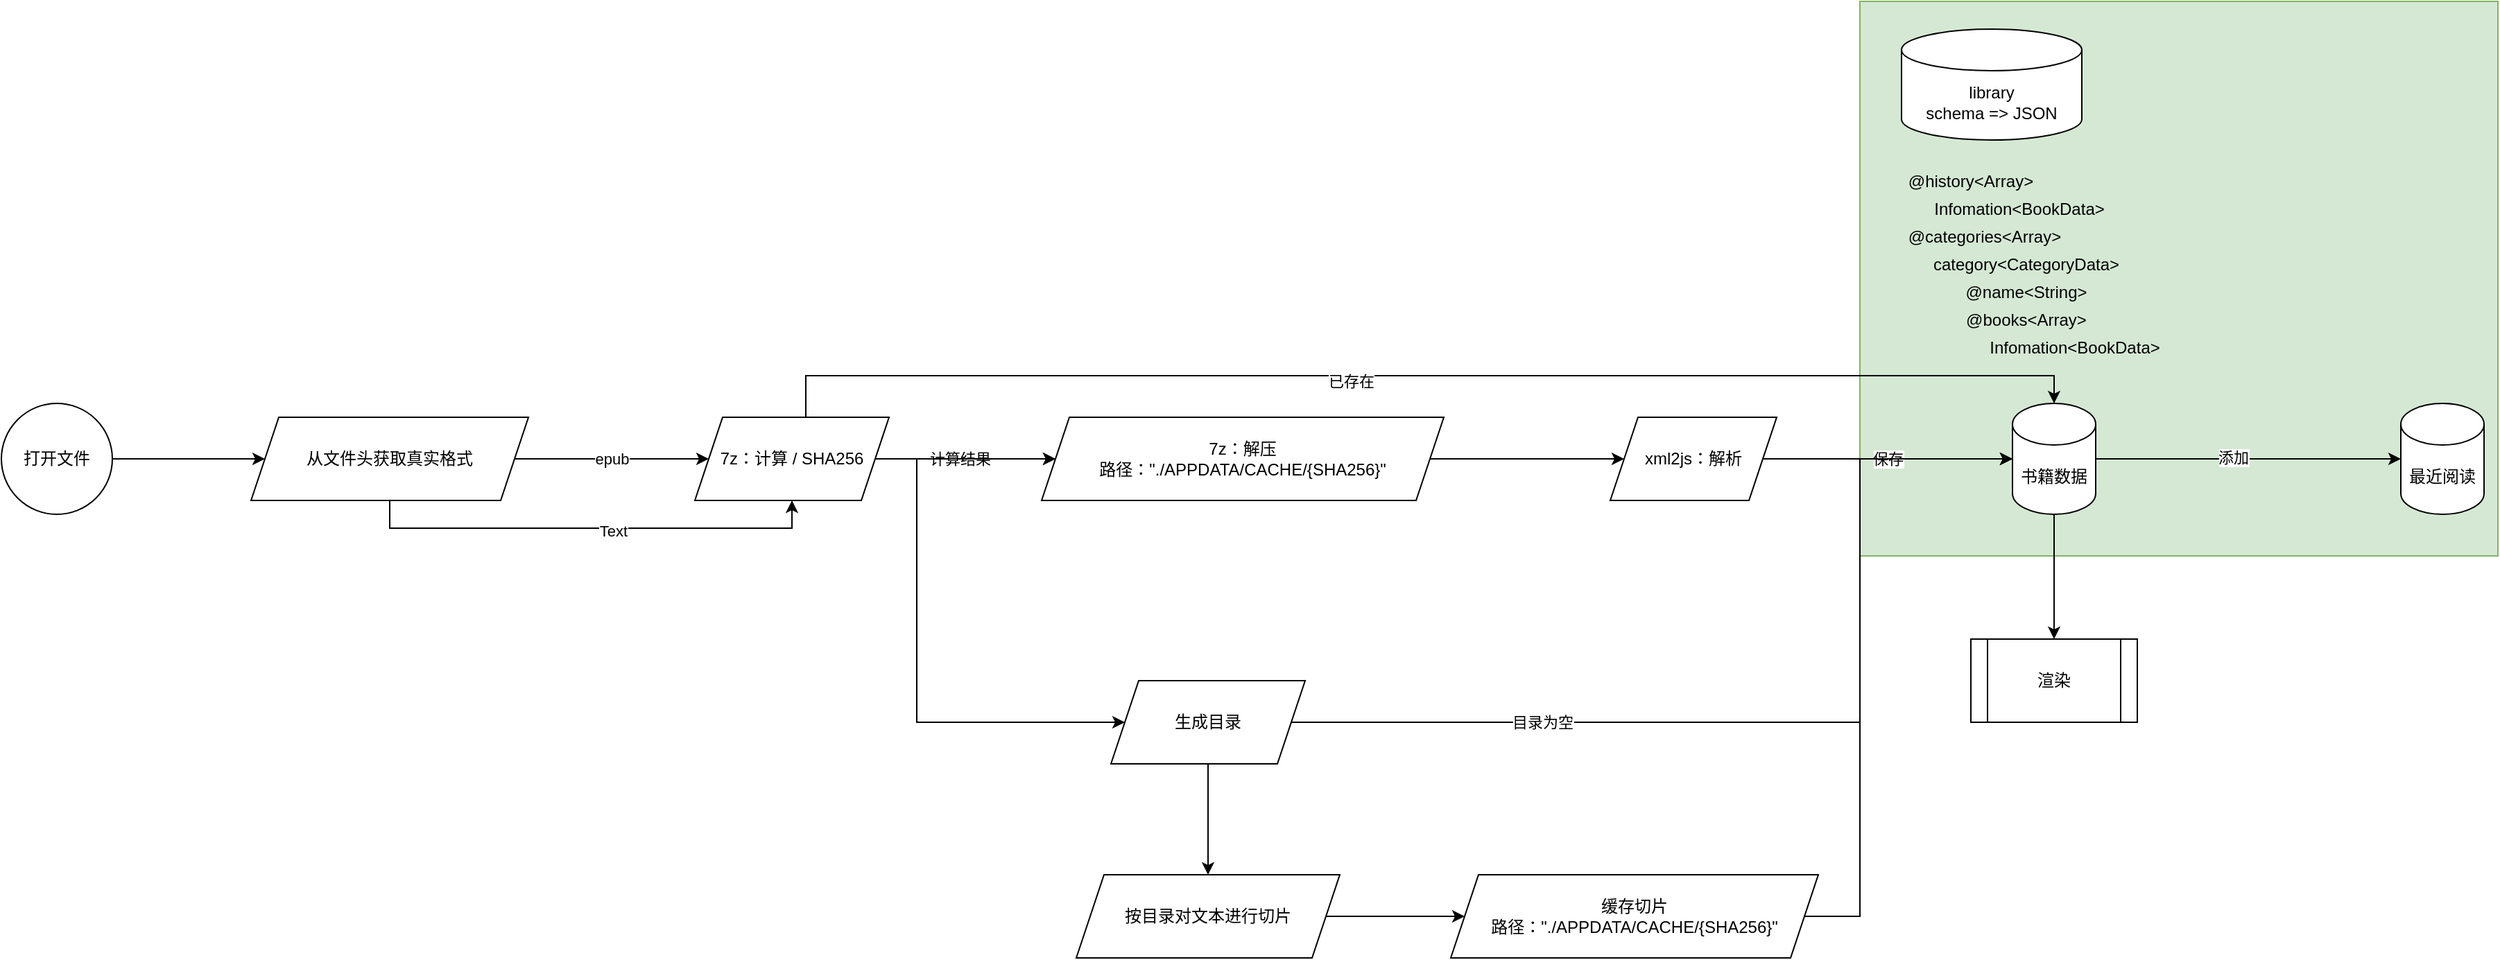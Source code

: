 <mxfile version="14.5.1" type="device" pages="3"><diagram id="ysxK_jMySqTAsfzdBO85" name="Main"><mxGraphModel dx="2130" dy="922" grid="1" gridSize="10" guides="1" tooltips="1" connect="1" arrows="1" fold="1" page="1" pageScale="1" pageWidth="827" pageHeight="1169" math="0" shadow="0"><root><mxCell id="0"/><mxCell id="1" parent="0"/><mxCell id="eP8TpQ_HouzsNRrUKAaG-33" value="" style="rounded=0;whiteSpace=wrap;html=1;fillColor=#d5e8d4;strokeColor=#82b366;" parent="1" vertex="1"><mxGeometry x="1180" y="10" width="460" height="400" as="geometry"/></mxCell><mxCell id="eP8TpQ_HouzsNRrUKAaG-2" style="edgeStyle=orthogonalEdgeStyle;rounded=0;orthogonalLoop=1;jettySize=auto;html=1;" parent="1" source="kHPO8SvpmiolKtFZXKbB-1" target="eP8TpQ_HouzsNRrUKAaG-1" edge="1"><mxGeometry relative="1" as="geometry"/></mxCell><mxCell id="kHPO8SvpmiolKtFZXKbB-1" value="打开文件" style="ellipse;whiteSpace=wrap;html=1;aspect=fixed;" parent="1" vertex="1"><mxGeometry x="-160" y="300" width="80" height="80" as="geometry"/></mxCell><mxCell id="kHPO8SvpmiolKtFZXKbB-5" value="" style="edgeStyle=orthogonalEdgeStyle;rounded=0;orthogonalLoop=1;jettySize=auto;html=1;" parent="1" source="kHPO8SvpmiolKtFZXKbB-2" target="kHPO8SvpmiolKtFZXKbB-4" edge="1"><mxGeometry relative="1" as="geometry"/></mxCell><mxCell id="kHPO8SvpmiolKtFZXKbB-6" value="计算结果" style="edgeLabel;html=1;align=center;verticalAlign=middle;resizable=0;points=[];" parent="kHPO8SvpmiolKtFZXKbB-5" vertex="1" connectable="0"><mxGeometry x="-0.283" y="-1" relative="1" as="geometry"><mxPoint x="14" y="-1" as="offset"/></mxGeometry></mxCell><mxCell id="eP8TpQ_HouzsNRrUKAaG-11" value="" style="edgeStyle=orthogonalEdgeStyle;rounded=0;orthogonalLoop=1;jettySize=auto;html=1;" parent="1" source="kHPO8SvpmiolKtFZXKbB-2" target="kHPO8SvpmiolKtFZXKbB-4" edge="1"><mxGeometry relative="1" as="geometry"/></mxCell><mxCell id="eP8TpQ_HouzsNRrUKAaG-13" value="" style="edgeStyle=orthogonalEdgeStyle;rounded=0;orthogonalLoop=1;jettySize=auto;html=1;" parent="1" source="kHPO8SvpmiolKtFZXKbB-2" target="eP8TpQ_HouzsNRrUKAaG-12" edge="1"><mxGeometry relative="1" as="geometry"><Array as="points"><mxPoint x="500" y="340"/></Array></mxGeometry></mxCell><mxCell id="eP8TpQ_HouzsNRrUKAaG-50" style="edgeStyle=orthogonalEdgeStyle;rounded=0;orthogonalLoop=1;jettySize=auto;html=1;entryX=0.5;entryY=0;entryDx=0;entryDy=0;entryPerimeter=0;" parent="1" source="kHPO8SvpmiolKtFZXKbB-2" target="kHPO8SvpmiolKtFZXKbB-11" edge="1"><mxGeometry relative="1" as="geometry"><Array as="points"><mxPoint x="420" y="280"/><mxPoint x="1320" y="280"/></Array></mxGeometry></mxCell><mxCell id="eP8TpQ_HouzsNRrUKAaG-51" value="已存在" style="edgeLabel;html=1;align=center;verticalAlign=middle;resizable=0;points=[];" parent="eP8TpQ_HouzsNRrUKAaG-50" vertex="1" connectable="0"><mxGeometry x="-0.111" y="-4" relative="1" as="geometry"><mxPoint as="offset"/></mxGeometry></mxCell><mxCell id="kHPO8SvpmiolKtFZXKbB-2" value="7z：计算 / SHA256" style="shape=parallelogram;perimeter=parallelogramPerimeter;whiteSpace=wrap;html=1;fixedSize=1;" parent="1" vertex="1"><mxGeometry x="340" y="310" width="140" height="60" as="geometry"/></mxCell><mxCell id="kHPO8SvpmiolKtFZXKbB-8" value="" style="edgeStyle=orthogonalEdgeStyle;rounded=0;orthogonalLoop=1;jettySize=auto;html=1;" parent="1" source="kHPO8SvpmiolKtFZXKbB-4" target="kHPO8SvpmiolKtFZXKbB-7" edge="1"><mxGeometry relative="1" as="geometry"/></mxCell><mxCell id="kHPO8SvpmiolKtFZXKbB-4" value="7z：解压&lt;br&gt;路径：&quot;./APPDATA/CACHE/{SHA256}&quot;" style="shape=parallelogram;perimeter=parallelogramPerimeter;whiteSpace=wrap;html=1;fixedSize=1;" parent="1" vertex="1"><mxGeometry x="590" y="310" width="290" height="60" as="geometry"/></mxCell><mxCell id="kHPO8SvpmiolKtFZXKbB-12" style="edgeStyle=orthogonalEdgeStyle;rounded=0;orthogonalLoop=1;jettySize=auto;html=1;entryX=0;entryY=0.5;entryDx=0;entryDy=0;entryPerimeter=0;" parent="1" source="kHPO8SvpmiolKtFZXKbB-7" target="kHPO8SvpmiolKtFZXKbB-11" edge="1"><mxGeometry relative="1" as="geometry"/></mxCell><mxCell id="eP8TpQ_HouzsNRrUKAaG-49" value="保存" style="edgeLabel;html=1;align=center;verticalAlign=middle;resizable=0;points=[];" parent="kHPO8SvpmiolKtFZXKbB-12" vertex="1" connectable="0"><mxGeometry x="-0.378" y="-2" relative="1" as="geometry"><mxPoint x="33.89" y="-2" as="offset"/></mxGeometry></mxCell><mxCell id="kHPO8SvpmiolKtFZXKbB-7" value="xml2js：解析" style="shape=parallelogram;perimeter=parallelogramPerimeter;whiteSpace=wrap;html=1;fixedSize=1;" parent="1" vertex="1"><mxGeometry x="1000" y="310" width="120" height="60" as="geometry"/></mxCell><mxCell id="kHPO8SvpmiolKtFZXKbB-15" value="" style="edgeStyle=orthogonalEdgeStyle;rounded=0;orthogonalLoop=1;jettySize=auto;html=1;" parent="1" source="kHPO8SvpmiolKtFZXKbB-11" target="kHPO8SvpmiolKtFZXKbB-14" edge="1"><mxGeometry relative="1" as="geometry"/></mxCell><mxCell id="kHPO8SvpmiolKtFZXKbB-17" value="" style="edgeStyle=orthogonalEdgeStyle;rounded=0;orthogonalLoop=1;jettySize=auto;html=1;" parent="1" source="kHPO8SvpmiolKtFZXKbB-11" target="kHPO8SvpmiolKtFZXKbB-16" edge="1"><mxGeometry relative="1" as="geometry"/></mxCell><mxCell id="kHPO8SvpmiolKtFZXKbB-18" value="添加" style="edgeLabel;html=1;align=center;verticalAlign=middle;resizable=0;points=[];" parent="kHPO8SvpmiolKtFZXKbB-17" vertex="1" connectable="0"><mxGeometry x="-0.104" y="1" relative="1" as="geometry"><mxPoint as="offset"/></mxGeometry></mxCell><mxCell id="kHPO8SvpmiolKtFZXKbB-11" value="书籍数据" style="shape=cylinder3;whiteSpace=wrap;html=1;boundedLbl=1;backgroundOutline=1;size=15;" parent="1" vertex="1"><mxGeometry x="1290" y="300" width="60" height="80" as="geometry"/></mxCell><mxCell id="kHPO8SvpmiolKtFZXKbB-14" value="渲染" style="shape=process;whiteSpace=wrap;html=1;backgroundOutline=1;" parent="1" vertex="1"><mxGeometry x="1260" y="470" width="120" height="60" as="geometry"/></mxCell><mxCell id="kHPO8SvpmiolKtFZXKbB-16" value="最近阅读" style="shape=cylinder3;whiteSpace=wrap;html=1;boundedLbl=1;backgroundOutline=1;size=15;" parent="1" vertex="1"><mxGeometry x="1570" y="300" width="60" height="80" as="geometry"/></mxCell><mxCell id="eP8TpQ_HouzsNRrUKAaG-3" style="edgeStyle=orthogonalEdgeStyle;rounded=0;orthogonalLoop=1;jettySize=auto;html=1;entryX=0;entryY=0.5;entryDx=0;entryDy=0;" parent="1" source="eP8TpQ_HouzsNRrUKAaG-1" target="kHPO8SvpmiolKtFZXKbB-2" edge="1"><mxGeometry relative="1" as="geometry"/></mxCell><mxCell id="eP8TpQ_HouzsNRrUKAaG-4" value="epub" style="edgeLabel;html=1;align=center;verticalAlign=middle;resizable=0;points=[];" parent="eP8TpQ_HouzsNRrUKAaG-3" vertex="1" connectable="0"><mxGeometry x="-0.29" y="4" relative="1" as="geometry"><mxPoint x="20" y="4" as="offset"/></mxGeometry></mxCell><mxCell id="eP8TpQ_HouzsNRrUKAaG-7" style="edgeStyle=orthogonalEdgeStyle;rounded=0;orthogonalLoop=1;jettySize=auto;html=1;entryX=0.5;entryY=1;entryDx=0;entryDy=0;" parent="1" source="eP8TpQ_HouzsNRrUKAaG-1" target="kHPO8SvpmiolKtFZXKbB-2" edge="1"><mxGeometry relative="1" as="geometry"><Array as="points"><mxPoint x="120" y="390"/><mxPoint x="410" y="390"/></Array></mxGeometry></mxCell><mxCell id="eP8TpQ_HouzsNRrUKAaG-8" value="Text" style="edgeLabel;html=1;align=center;verticalAlign=middle;resizable=0;points=[];" parent="eP8TpQ_HouzsNRrUKAaG-7" vertex="1" connectable="0"><mxGeometry x="0.097" y="-2" relative="1" as="geometry"><mxPoint as="offset"/></mxGeometry></mxCell><mxCell id="eP8TpQ_HouzsNRrUKAaG-1" value="从文件头获取真实格式" style="shape=parallelogram;perimeter=parallelogramPerimeter;whiteSpace=wrap;html=1;fixedSize=1;" parent="1" vertex="1"><mxGeometry x="20" y="310" width="200" height="60" as="geometry"/></mxCell><mxCell id="eP8TpQ_HouzsNRrUKAaG-15" value="" style="edgeStyle=orthogonalEdgeStyle;rounded=0;orthogonalLoop=1;jettySize=auto;html=1;entryX=0;entryY=0.5;entryDx=0;entryDy=0;entryPerimeter=0;" parent="1" source="eP8TpQ_HouzsNRrUKAaG-12" target="kHPO8SvpmiolKtFZXKbB-11" edge="1"><mxGeometry relative="1" as="geometry"><mxPoint x="870" y="530" as="targetPoint"/><Array as="points"><mxPoint x="1180" y="530"/><mxPoint x="1180" y="340"/></Array></mxGeometry></mxCell><mxCell id="eP8TpQ_HouzsNRrUKAaG-18" value="目录为空" style="edgeLabel;html=1;align=center;verticalAlign=middle;resizable=0;points=[];" parent="eP8TpQ_HouzsNRrUKAaG-15" vertex="1" connectable="0"><mxGeometry x="-0.18" y="1" relative="1" as="geometry"><mxPoint x="-110.57" y="0.94" as="offset"/></mxGeometry></mxCell><mxCell id="eP8TpQ_HouzsNRrUKAaG-17" value="" style="edgeStyle=orthogonalEdgeStyle;rounded=0;orthogonalLoop=1;jettySize=auto;html=1;" parent="1" source="eP8TpQ_HouzsNRrUKAaG-12" target="eP8TpQ_HouzsNRrUKAaG-16" edge="1"><mxGeometry relative="1" as="geometry"/></mxCell><mxCell id="eP8TpQ_HouzsNRrUKAaG-12" value="生成目录" style="shape=parallelogram;perimeter=parallelogramPerimeter;whiteSpace=wrap;html=1;fixedSize=1;" parent="1" vertex="1"><mxGeometry x="640" y="500" width="140" height="60" as="geometry"/></mxCell><mxCell id="eP8TpQ_HouzsNRrUKAaG-20" value="" style="edgeStyle=orthogonalEdgeStyle;rounded=0;orthogonalLoop=1;jettySize=auto;html=1;" parent="1" source="eP8TpQ_HouzsNRrUKAaG-16" target="eP8TpQ_HouzsNRrUKAaG-19" edge="1"><mxGeometry relative="1" as="geometry"/></mxCell><mxCell id="eP8TpQ_HouzsNRrUKAaG-16" value="按目录对文本进行切片" style="shape=parallelogram;perimeter=parallelogramPerimeter;whiteSpace=wrap;html=1;fixedSize=1;" parent="1" vertex="1"><mxGeometry x="615" y="640" width="190" height="60" as="geometry"/></mxCell><mxCell id="eP8TpQ_HouzsNRrUKAaG-21" style="edgeStyle=orthogonalEdgeStyle;rounded=0;orthogonalLoop=1;jettySize=auto;html=1;entryX=0;entryY=0.5;entryDx=0;entryDy=0;entryPerimeter=0;" parent="1" source="eP8TpQ_HouzsNRrUKAaG-19" target="kHPO8SvpmiolKtFZXKbB-11" edge="1"><mxGeometry relative="1" as="geometry"><Array as="points"><mxPoint x="1180" y="670"/><mxPoint x="1180" y="340"/></Array></mxGeometry></mxCell><mxCell id="eP8TpQ_HouzsNRrUKAaG-19" value="缓存切片&lt;br&gt;路径：&quot;./APPDATA/CACHE/{SHA256}&quot;" style="shape=parallelogram;perimeter=parallelogramPerimeter;whiteSpace=wrap;html=1;fixedSize=1;" parent="1" vertex="1"><mxGeometry x="885" y="640" width="265" height="60" as="geometry"/></mxCell><mxCell id="eP8TpQ_HouzsNRrUKAaG-22" value="library&lt;br&gt;schema =&amp;gt; JSON" style="shape=cylinder3;whiteSpace=wrap;html=1;boundedLbl=1;backgroundOutline=1;size=15;" parent="1" vertex="1"><mxGeometry x="1210" y="30" width="130" height="80" as="geometry"/></mxCell><mxCell id="eP8TpQ_HouzsNRrUKAaG-24" value="@history&amp;lt;Array&amp;gt;" style="text;html=1;strokeColor=none;fillColor=none;align=center;verticalAlign=middle;whiteSpace=wrap;rounded=0;" parent="1" vertex="1"><mxGeometry x="1210" y="130" width="100" height="20" as="geometry"/></mxCell><mxCell id="eP8TpQ_HouzsNRrUKAaG-25" value="Infomation&amp;lt;BookData&amp;gt;" style="text;html=1;strokeColor=none;fillColor=none;align=center;verticalAlign=middle;whiteSpace=wrap;rounded=0;" parent="1" vertex="1"><mxGeometry x="1230" y="150" width="130" height="20" as="geometry"/></mxCell><mxCell id="eP8TpQ_HouzsNRrUKAaG-26" value="@categories&amp;lt;Array&amp;gt;" style="text;html=1;strokeColor=none;fillColor=none;align=center;verticalAlign=middle;whiteSpace=wrap;rounded=0;" parent="1" vertex="1"><mxGeometry x="1210" y="170" width="120" height="20" as="geometry"/></mxCell><mxCell id="eP8TpQ_HouzsNRrUKAaG-28" value="category&amp;lt;CategoryData&amp;gt;" style="text;html=1;strokeColor=none;fillColor=none;align=center;verticalAlign=middle;whiteSpace=wrap;rounded=0;" parent="1" vertex="1"><mxGeometry x="1230" y="190" width="140" height="20" as="geometry"/></mxCell><mxCell id="eP8TpQ_HouzsNRrUKAaG-30" value="@name&amp;lt;String&amp;gt;" style="text;html=1;strokeColor=none;fillColor=none;align=center;verticalAlign=middle;whiteSpace=wrap;rounded=0;" parent="1" vertex="1"><mxGeometry x="1250" y="210" width="100" height="20" as="geometry"/></mxCell><mxCell id="eP8TpQ_HouzsNRrUKAaG-31" value="Infomation&amp;lt;BookData&amp;gt;" style="text;html=1;strokeColor=none;fillColor=none;align=center;verticalAlign=middle;whiteSpace=wrap;rounded=0;" parent="1" vertex="1"><mxGeometry x="1270" y="250" width="130" height="20" as="geometry"/></mxCell><mxCell id="eP8TpQ_HouzsNRrUKAaG-32" value="@books&amp;lt;Array&amp;gt;" style="text;html=1;strokeColor=none;fillColor=none;align=center;verticalAlign=middle;whiteSpace=wrap;rounded=0;" parent="1" vertex="1"><mxGeometry x="1250" y="230" width="100" height="20" as="geometry"/></mxCell></root></mxGraphModel></diagram><diagram id="nyIJhw7vFFJzUDP4WNcG" name="EPUB"><mxGraphModel dx="1117" dy="790" grid="1" gridSize="10" guides="1" tooltips="1" connect="1" arrows="1" fold="1" page="1" pageScale="1" pageWidth="827" pageHeight="1169" math="0" shadow="0"><root><mxCell id="Uk9GY1ZAoPKFPZ0s4KPF-0"/><mxCell id="Uk9GY1ZAoPKFPZ0s4KPF-1" parent="Uk9GY1ZAoPKFPZ0s4KPF-0"/><mxCell id="UOxt984RdgCAnA2-8_iI-74" style="edgeStyle=orthogonalEdgeStyle;rounded=0;orthogonalLoop=1;jettySize=auto;html=1;" edge="1" parent="Uk9GY1ZAoPKFPZ0s4KPF-1" source="UOxt984RdgCAnA2-8_iI-44" target="UOxt984RdgCAnA2-8_iI-71"><mxGeometry relative="1" as="geometry"/></mxCell><mxCell id="UOxt984RdgCAnA2-8_iI-44" value="" style="rounded=0;whiteSpace=wrap;html=1;labelBackgroundColor=#FFFFFF;fillColor=#d5e8d4;strokeColor=#82b366;" vertex="1" parent="Uk9GY1ZAoPKFPZ0s4KPF-1"><mxGeometry x="930" y="30" width="1030" height="600" as="geometry"/></mxCell><mxCell id="YClTsJ5MHlQ36Aj7jCei-1" value="" style="edgeStyle=orthogonalEdgeStyle;rounded=0;orthogonalLoop=1;jettySize=auto;html=1;" edge="1" parent="Uk9GY1ZAoPKFPZ0s4KPF-1" source="dSwjLakyeunV3cuZDKeF-0" target="YClTsJ5MHlQ36Aj7jCei-0"><mxGeometry relative="1" as="geometry"/></mxCell><mxCell id="dSwjLakyeunV3cuZDKeF-0" value="接收路径" style="shape=parallelogram;perimeter=parallelogramPerimeter;whiteSpace=wrap;html=1;fixedSize=1;" vertex="1" parent="Uk9GY1ZAoPKFPZ0s4KPF-1"><mxGeometry x="60" y="290" width="120" height="60" as="geometry"/></mxCell><mxCell id="YClTsJ5MHlQ36Aj7jCei-3" value="" style="edgeStyle=orthogonalEdgeStyle;rounded=0;orthogonalLoop=1;jettySize=auto;html=1;" edge="1" parent="Uk9GY1ZAoPKFPZ0s4KPF-1" source="YClTsJ5MHlQ36Aj7jCei-0" target="YClTsJ5MHlQ36Aj7jCei-2"><mxGeometry relative="1" as="geometry"/></mxCell><mxCell id="YClTsJ5MHlQ36Aj7jCei-0" value="计算 SHA256" style="shape=parallelogram;perimeter=parallelogramPerimeter;whiteSpace=wrap;html=1;fixedSize=1;" vertex="1" parent="Uk9GY1ZAoPKFPZ0s4KPF-1"><mxGeometry x="260" y="290" width="120" height="60" as="geometry"/></mxCell><mxCell id="YClTsJ5MHlQ36Aj7jCei-5" value="" style="edgeStyle=orthogonalEdgeStyle;rounded=0;orthogonalLoop=1;jettySize=auto;html=1;" edge="1" parent="Uk9GY1ZAoPKFPZ0s4KPF-1" source="YClTsJ5MHlQ36Aj7jCei-2" target="YClTsJ5MHlQ36Aj7jCei-4"><mxGeometry relative="1" as="geometry"/></mxCell><mxCell id="YClTsJ5MHlQ36Aj7jCei-6" value="存在" style="edgeLabel;html=1;align=center;verticalAlign=middle;resizable=0;points=[];" vertex="1" connectable="0" parent="YClTsJ5MHlQ36Aj7jCei-5"><mxGeometry x="-0.173" relative="1" as="geometry"><mxPoint as="offset"/></mxGeometry></mxCell><mxCell id="YClTsJ5MHlQ36Aj7jCei-8" value="" style="edgeStyle=orthogonalEdgeStyle;rounded=0;orthogonalLoop=1;jettySize=auto;html=1;" edge="1" parent="Uk9GY1ZAoPKFPZ0s4KPF-1" source="YClTsJ5MHlQ36Aj7jCei-2" target="YClTsJ5MHlQ36Aj7jCei-7"><mxGeometry relative="1" as="geometry"><Array as="points"><mxPoint x="520" y="430"/></Array></mxGeometry></mxCell><mxCell id="YClTsJ5MHlQ36Aj7jCei-9" value="不存在" style="edgeLabel;html=1;align=center;verticalAlign=middle;resizable=0;points=[];" vertex="1" connectable="0" parent="YClTsJ5MHlQ36Aj7jCei-8"><mxGeometry x="0.468" y="1" relative="1" as="geometry"><mxPoint as="offset"/></mxGeometry></mxCell><mxCell id="YClTsJ5MHlQ36Aj7jCei-2" value="是否存在书籍缓存" style="shape=parallelogram;perimeter=parallelogramPerimeter;whiteSpace=wrap;html=1;fixedSize=1;" vertex="1" parent="Uk9GY1ZAoPKFPZ0s4KPF-1"><mxGeometry x="460" y="290" width="150" height="60" as="geometry"/></mxCell><mxCell id="UOxt984RdgCAnA2-8_iI-45" style="edgeStyle=orthogonalEdgeStyle;rounded=0;orthogonalLoop=1;jettySize=auto;html=1;entryX=0.002;entryY=0.855;entryDx=0;entryDy=0;entryPerimeter=0;" edge="1" parent="Uk9GY1ZAoPKFPZ0s4KPF-1" source="YClTsJ5MHlQ36Aj7jCei-4" target="UOxt984RdgCAnA2-8_iI-44"><mxGeometry relative="1" as="geometry"/></mxCell><mxCell id="YClTsJ5MHlQ36Aj7jCei-4" value="调用缓存" style="shape=parallelogram;perimeter=parallelogramPerimeter;whiteSpace=wrap;html=1;fixedSize=1;" vertex="1" parent="Uk9GY1ZAoPKFPZ0s4KPF-1"><mxGeometry x="690" y="290" width="150" height="60" as="geometry"/></mxCell><mxCell id="UOxt984RdgCAnA2-8_iI-17" value="" style="edgeStyle=orthogonalEdgeStyle;rounded=0;orthogonalLoop=1;jettySize=auto;html=1;" edge="1" parent="Uk9GY1ZAoPKFPZ0s4KPF-1" source="YClTsJ5MHlQ36Aj7jCei-7" target="UOxt984RdgCAnA2-8_iI-16"><mxGeometry relative="1" as="geometry"/></mxCell><mxCell id="YClTsJ5MHlQ36Aj7jCei-7" value="生成书籍缓存" style="shape=parallelogram;perimeter=parallelogramPerimeter;whiteSpace=wrap;html=1;fixedSize=1;" vertex="1" parent="Uk9GY1ZAoPKFPZ0s4KPF-1"><mxGeometry x="677" y="400" width="150" height="60" as="geometry"/></mxCell><mxCell id="UOxt984RdgCAnA2-8_iI-25" value="" style="edgeStyle=orthogonalEdgeStyle;rounded=0;orthogonalLoop=1;jettySize=auto;html=1;" edge="1" parent="Uk9GY1ZAoPKFPZ0s4KPF-1" source="UOxt984RdgCAnA2-8_iI-16" target="UOxt984RdgCAnA2-8_iI-24"><mxGeometry relative="1" as="geometry"/></mxCell><mxCell id="UOxt984RdgCAnA2-8_iI-16" value="创建.infomation文件" style="shape=parallelogram;perimeter=parallelogramPerimeter;whiteSpace=wrap;html=1;fixedSize=1;" vertex="1" parent="Uk9GY1ZAoPKFPZ0s4KPF-1"><mxGeometry x="987" y="400" width="150" height="60" as="geometry"/></mxCell><mxCell id="UOxt984RdgCAnA2-8_iI-42" value="" style="edgeStyle=orthogonalEdgeStyle;rounded=0;orthogonalLoop=1;jettySize=auto;html=1;" edge="1" parent="Uk9GY1ZAoPKFPZ0s4KPF-1" source="UOxt984RdgCAnA2-8_iI-24" target="UOxt984RdgCAnA2-8_iI-41"><mxGeometry relative="1" as="geometry"/></mxCell><mxCell id="UOxt984RdgCAnA2-8_iI-43" value="读取toc.ncx" style="edgeLabel;html=1;align=center;verticalAlign=middle;resizable=0;points=[];" vertex="1" connectable="0" parent="UOxt984RdgCAnA2-8_iI-42"><mxGeometry x="-0.116" y="1" relative="1" as="geometry"><mxPoint as="offset"/></mxGeometry></mxCell><mxCell id="UOxt984RdgCAnA2-8_iI-60" value="" style="edgeStyle=orthogonalEdgeStyle;rounded=0;orthogonalLoop=1;jettySize=auto;html=1;" edge="1" parent="Uk9GY1ZAoPKFPZ0s4KPF-1" source="UOxt984RdgCAnA2-8_iI-24" target="UOxt984RdgCAnA2-8_iI-59"><mxGeometry relative="1" as="geometry"><Array as="points"><mxPoint x="1200" y="250"/><mxPoint x="1200" y="170"/></Array></mxGeometry></mxCell><mxCell id="UOxt984RdgCAnA2-8_iI-61" value="不存在" style="edgeLabel;html=1;align=center;verticalAlign=middle;resizable=0;points=[];" vertex="1" connectable="0" parent="UOxt984RdgCAnA2-8_iI-60"><mxGeometry x="0.45" y="2" relative="1" as="geometry"><mxPoint y="34.62" as="offset"/></mxGeometry></mxCell><mxCell id="UOxt984RdgCAnA2-8_iI-24" value="从META-INF获取content.opf路径" style="shape=parallelogram;perimeter=parallelogramPerimeter;whiteSpace=wrap;html=1;fixedSize=1;" vertex="1" parent="Uk9GY1ZAoPKFPZ0s4KPF-1"><mxGeometry x="987" y="220" width="150" height="60" as="geometry"/></mxCell><mxCell id="UOxt984RdgCAnA2-8_iI-29" value="" style="edgeStyle=orthogonalEdgeStyle;rounded=0;orthogonalLoop=1;jettySize=auto;html=1;" edge="1" parent="Uk9GY1ZAoPKFPZ0s4KPF-1" target="UOxt984RdgCAnA2-8_iI-28"><mxGeometry relative="1" as="geometry"><mxPoint x="1357" y="250" as="sourcePoint"/><Array as="points"><mxPoint x="1500" y="250"/><mxPoint x="1500" y="170"/></Array></mxGeometry></mxCell><mxCell id="UOxt984RdgCAnA2-8_iI-31" value="" style="edgeStyle=orthogonalEdgeStyle;rounded=0;orthogonalLoop=1;jettySize=auto;html=1;" edge="1" parent="Uk9GY1ZAoPKFPZ0s4KPF-1" target="UOxt984RdgCAnA2-8_iI-30"><mxGeometry relative="1" as="geometry"><mxPoint x="1357" y="250" as="sourcePoint"/></mxGeometry></mxCell><mxCell id="UOxt984RdgCAnA2-8_iI-33" value="" style="edgeStyle=orthogonalEdgeStyle;rounded=0;orthogonalLoop=1;jettySize=auto;html=1;entryX=0;entryY=0.5;entryDx=0;entryDy=0;" edge="1" parent="Uk9GY1ZAoPKFPZ0s4KPF-1" target="UOxt984RdgCAnA2-8_iI-32"><mxGeometry relative="1" as="geometry"><mxPoint x="1357" y="250" as="sourcePoint"/><Array as="points"><mxPoint x="1500" y="250"/><mxPoint x="1500" y="330"/></Array></mxGeometry></mxCell><mxCell id="UOxt984RdgCAnA2-8_iI-34" value="读取&lt;span style=&quot;font-size: 12px;&quot;&gt;content.opf&lt;/span&gt;" style="edgeLabel;html=1;align=center;verticalAlign=middle;resizable=0;points=[];labelBackgroundColor=#FFFFFF;" vertex="1" connectable="0" parent="UOxt984RdgCAnA2-8_iI-33"><mxGeometry x="-0.718" y="1" relative="1" as="geometry"><mxPoint x="-74" y="1" as="offset"/></mxGeometry></mxCell><mxCell id="UOxt984RdgCAnA2-8_iI-36" value="" style="edgeStyle=orthogonalEdgeStyle;rounded=0;orthogonalLoop=1;jettySize=auto;html=1;exitX=1;exitY=0.5;exitDx=0;exitDy=0;" edge="1" parent="Uk9GY1ZAoPKFPZ0s4KPF-1" source="UOxt984RdgCAnA2-8_iI-24" target="UOxt984RdgCAnA2-8_iI-35"><mxGeometry relative="1" as="geometry"><mxPoint x="1357" y="250" as="sourcePoint"/><Array as="points"><mxPoint x="1500" y="250"/><mxPoint x="1500" y="400"/></Array></mxGeometry></mxCell><mxCell id="UOxt984RdgCAnA2-8_iI-47" value="" style="edgeStyle=orthogonalEdgeStyle;rounded=0;orthogonalLoop=1;jettySize=auto;html=1;" edge="1" parent="Uk9GY1ZAoPKFPZ0s4KPF-1" source="UOxt984RdgCAnA2-8_iI-28" target="UOxt984RdgCAnA2-8_iI-46"><mxGeometry relative="1" as="geometry"/></mxCell><mxCell id="UOxt984RdgCAnA2-8_iI-48" value="不存在" style="edgeLabel;html=1;align=center;verticalAlign=middle;resizable=0;points=[];" vertex="1" connectable="0" parent="UOxt984RdgCAnA2-8_iI-47"><mxGeometry x="-0.29" y="1" relative="1" as="geometry"><mxPoint x="11.76" y="1" as="offset"/></mxGeometry></mxCell><mxCell id="UOxt984RdgCAnA2-8_iI-28" value="从metadata获取标题（@title）" style="shape=parallelogram;perimeter=parallelogramPerimeter;whiteSpace=wrap;html=1;fixedSize=1;" vertex="1" parent="Uk9GY1ZAoPKFPZ0s4KPF-1"><mxGeometry x="1543" y="140" width="150" height="60" as="geometry"/></mxCell><mxCell id="UOxt984RdgCAnA2-8_iI-30" value="从metadata获取封面（@cover）" style="shape=parallelogram;perimeter=parallelogramPerimeter;whiteSpace=wrap;html=1;fixedSize=1;" vertex="1" parent="Uk9GY1ZAoPKFPZ0s4KPF-1"><mxGeometry x="1540" y="220" width="150" height="60" as="geometry"/></mxCell><mxCell id="UOxt984RdgCAnA2-8_iI-50" value="" style="edgeStyle=orthogonalEdgeStyle;rounded=0;orthogonalLoop=1;jettySize=auto;html=1;" edge="1" parent="Uk9GY1ZAoPKFPZ0s4KPF-1" source="UOxt984RdgCAnA2-8_iI-32" target="UOxt984RdgCAnA2-8_iI-49"><mxGeometry relative="1" as="geometry"/></mxCell><mxCell id="UOxt984RdgCAnA2-8_iI-51" value="不存在" style="edgeLabel;html=1;align=center;verticalAlign=middle;resizable=0;points=[];" vertex="1" connectable="0" parent="UOxt984RdgCAnA2-8_iI-50"><mxGeometry x="-0.198" y="-3" relative="1" as="geometry"><mxPoint x="10" y="-3" as="offset"/></mxGeometry></mxCell><mxCell id="UOxt984RdgCAnA2-8_iI-32" value="获取&lt;br&gt;@manifest" style="shape=parallelogram;perimeter=parallelogramPerimeter;whiteSpace=wrap;html=1;fixedSize=1;" vertex="1" parent="Uk9GY1ZAoPKFPZ0s4KPF-1"><mxGeometry x="1540" y="300" width="150" height="60" as="geometry"/></mxCell><mxCell id="UOxt984RdgCAnA2-8_iI-53" value="" style="edgeStyle=orthogonalEdgeStyle;rounded=0;orthogonalLoop=1;jettySize=auto;html=1;" edge="1" parent="Uk9GY1ZAoPKFPZ0s4KPF-1" source="UOxt984RdgCAnA2-8_iI-35" target="UOxt984RdgCAnA2-8_iI-52"><mxGeometry relative="1" as="geometry"/></mxCell><mxCell id="UOxt984RdgCAnA2-8_iI-54" value="不存在" style="edgeLabel;html=1;align=center;verticalAlign=middle;resizable=0;points=[];" vertex="1" connectable="0" parent="UOxt984RdgCAnA2-8_iI-53"><mxGeometry x="-0.207" y="-2" relative="1" as="geometry"><mxPoint x="10.4" y="-2" as="offset"/></mxGeometry></mxCell><mxCell id="UOxt984RdgCAnA2-8_iI-35" value="获取&lt;br&gt;@spine" style="shape=parallelogram;perimeter=parallelogramPerimeter;whiteSpace=wrap;html=1;fixedSize=1;" vertex="1" parent="Uk9GY1ZAoPKFPZ0s4KPF-1"><mxGeometry x="1530" y="380" width="150" height="60" as="geometry"/></mxCell><mxCell id="UOxt984RdgCAnA2-8_iI-41" value="从toc.ncx生成目录（@nav）" style="shape=parallelogram;perimeter=parallelogramPerimeter;whiteSpace=wrap;html=1;fixedSize=1;" vertex="1" parent="Uk9GY1ZAoPKFPZ0s4KPF-1"><mxGeometry x="987" y="80" width="150" height="60" as="geometry"/></mxCell><mxCell id="UOxt984RdgCAnA2-8_iI-46" value="使用文件名" style="shape=parallelogram;perimeter=parallelogramPerimeter;whiteSpace=wrap;html=1;fixedSize=1;" vertex="1" parent="Uk9GY1ZAoPKFPZ0s4KPF-1"><mxGeometry x="1773" y="140" width="150" height="60" as="geometry"/></mxCell><mxCell id="UOxt984RdgCAnA2-8_iI-49" value="返回错误" style="shape=parallelogram;perimeter=parallelogramPerimeter;whiteSpace=wrap;html=1;fixedSize=1;" vertex="1" parent="Uk9GY1ZAoPKFPZ0s4KPF-1"><mxGeometry x="1770" y="300" width="150" height="60" as="geometry"/></mxCell><mxCell id="UOxt984RdgCAnA2-8_iI-52" value="使用@manifest生成" style="shape=parallelogram;perimeter=parallelogramPerimeter;whiteSpace=wrap;html=1;fixedSize=1;" vertex="1" parent="Uk9GY1ZAoPKFPZ0s4KPF-1"><mxGeometry x="1760" y="380" width="150" height="60" as="geometry"/></mxCell><mxCell id="UOxt984RdgCAnA2-8_iI-59" value="返回错误" style="shape=parallelogram;perimeter=parallelogramPerimeter;whiteSpace=wrap;html=1;fixedSize=1;" vertex="1" parent="Uk9GY1ZAoPKFPZ0s4KPF-1"><mxGeometry x="1241" y="140" width="150" height="60" as="geometry"/></mxCell><mxCell id="UOxt984RdgCAnA2-8_iI-71" value="通知主线程" style="ellipse;whiteSpace=wrap;html=1;aspect=fixed;labelBackgroundColor=#FFFFFF;" vertex="1" parent="Uk9GY1ZAoPKFPZ0s4KPF-1"><mxGeometry x="1405" y="800" width="80" height="80" as="geometry"/></mxCell><mxCell id="UOxt984RdgCAnA2-8_iI-20" value="" style="group" vertex="1" connectable="0" parent="Uk9GY1ZAoPKFPZ0s4KPF-1"><mxGeometry x="950" y="500" width="230" height="100" as="geometry"/></mxCell><mxCell id="UOxt984RdgCAnA2-8_iI-0" value="" style="rounded=0;whiteSpace=wrap;html=1;align=left;fillColor=#ffe6cc;strokeColor=#d79b00;" vertex="1" parent="UOxt984RdgCAnA2-8_iI-20"><mxGeometry width="230" height="100" as="geometry"/></mxCell><mxCell id="UOxt984RdgCAnA2-8_iI-11" value="bookmark&amp;lt;Bookmark&amp;gt;" style="text;html=1;strokeColor=none;fillColor=none;align=left;verticalAlign=middle;whiteSpace=wrap;rounded=0;" vertex="1" parent="UOxt984RdgCAnA2-8_iI-20"><mxGeometry x="20" y="20" width="132" height="20" as="geometry"/></mxCell><mxCell id="UOxt984RdgCAnA2-8_iI-12" value="@default&amp;lt;Array[page,progress]&amp;gt;" style="text;html=1;strokeColor=none;fillColor=none;align=left;verticalAlign=middle;whiteSpace=wrap;rounded=0;" vertex="1" parent="UOxt984RdgCAnA2-8_iI-20"><mxGeometry x="40" y="40" width="180" height="20" as="geometry"/></mxCell><mxCell id="UOxt984RdgCAnA2-8_iI-13" value="@detail&amp;lt;Array[page, progress]&amp;gt;" style="text;html=1;strokeColor=none;fillColor=none;align=left;verticalAlign=middle;whiteSpace=wrap;rounded=0;" vertex="1" parent="UOxt984RdgCAnA2-8_iI-20"><mxGeometry x="40" y="60" width="180" height="20" as="geometry"/></mxCell><mxCell id="UOxt984RdgCAnA2-8_iI-1" value="" style="rounded=0;whiteSpace=wrap;html=1;align=left;fillColor=#dae8fc;strokeColor=#6c8ebf;" vertex="1" parent="Uk9GY1ZAoPKFPZ0s4KPF-1"><mxGeometry x="1180" y="360" width="230" height="240" as="geometry"/></mxCell><mxCell id="UOxt984RdgCAnA2-8_iI-2" value="Infomation&amp;lt;BookData&amp;gt;" style="text;html=1;strokeColor=none;fillColor=none;align=left;verticalAlign=middle;whiteSpace=wrap;rounded=0;" vertex="1" parent="Uk9GY1ZAoPKFPZ0s4KPF-1"><mxGeometry x="1215" y="380" width="130" height="20" as="geometry"/></mxCell><mxCell id="UOxt984RdgCAnA2-8_iI-3" value="@title&amp;lt;String&amp;gt;" style="text;html=1;strokeColor=none;fillColor=none;align=left;verticalAlign=middle;whiteSpace=wrap;rounded=0;" vertex="1" parent="Uk9GY1ZAoPKFPZ0s4KPF-1"><mxGeometry x="1228" y="400" width="80" height="20" as="geometry"/></mxCell><mxCell id="UOxt984RdgCAnA2-8_iI-4" value="@format&amp;lt;&quot;ePub&quot; || &quot;Text&quot;&amp;gt;" style="text;html=1;strokeColor=none;fillColor=none;align=left;verticalAlign=middle;whiteSpace=wrap;rounded=0;" vertex="1" parent="Uk9GY1ZAoPKFPZ0s4KPF-1"><mxGeometry x="1228" y="420" width="150" height="20" as="geometry"/></mxCell><mxCell id="UOxt984RdgCAnA2-8_iI-5" value="@&lt;span class=&quot;RichText ztext&quot; itemprop=&quot;text&quot;&gt;createdTime&lt;/span&gt;&amp;lt;Number&amp;gt;" style="text;html=1;strokeColor=none;fillColor=none;align=left;verticalAlign=middle;whiteSpace=wrap;rounded=0;" vertex="1" parent="Uk9GY1ZAoPKFPZ0s4KPF-1"><mxGeometry x="1228" y="440" width="138" height="20" as="geometry"/></mxCell><mxCell id="UOxt984RdgCAnA2-8_iI-6" value="@cover&amp;lt;Path String&amp;gt;" style="text;html=1;strokeColor=none;fillColor=none;align=left;verticalAlign=middle;whiteSpace=wrap;rounded=0;" vertex="1" parent="Uk9GY1ZAoPKFPZ0s4KPF-1"><mxGeometry x="1228" y="460" width="125" height="20" as="geometry"/></mxCell><mxCell id="UOxt984RdgCAnA2-8_iI-7" value="@menifest&amp;lt;Array&amp;gt;" style="text;html=1;strokeColor=none;fillColor=none;align=left;verticalAlign=middle;whiteSpace=wrap;rounded=0;" vertex="1" parent="Uk9GY1ZAoPKFPZ0s4KPF-1"><mxGeometry x="1228" y="480" width="108" height="20" as="geometry"/></mxCell><mxCell id="UOxt984RdgCAnA2-8_iI-8" value="@spine&amp;lt;Array&amp;gt;" style="text;html=1;strokeColor=none;fillColor=none;align=left;verticalAlign=middle;whiteSpace=wrap;rounded=0;" vertex="1" parent="Uk9GY1ZAoPKFPZ0s4KPF-1"><mxGeometry x="1228" y="500" width="88" height="20" as="geometry"/></mxCell><mxCell id="UOxt984RdgCAnA2-8_iI-9" value="@nav&amp;lt;Array&amp;gt;" style="text;html=1;strokeColor=none;fillColor=none;align=left;verticalAlign=middle;whiteSpace=wrap;rounded=0;" vertex="1" parent="Uk9GY1ZAoPKFPZ0s4KPF-1"><mxGeometry x="1228" y="520" width="88" height="20" as="geometry"/></mxCell><mxCell id="UOxt984RdgCAnA2-8_iI-10" value="@bookmark&amp;lt;BookMark&amp;gt;" style="text;html=1;strokeColor=none;fillColor=none;align=left;verticalAlign=middle;whiteSpace=wrap;rounded=0;" vertex="1" parent="Uk9GY1ZAoPKFPZ0s4KPF-1"><mxGeometry x="1228" y="540" width="132" height="20" as="geometry"/></mxCell><mxCell id="UOxt984RdgCAnA2-8_iI-15" value="@encode?&amp;lt;String&amp;gt;" style="text;html=1;strokeColor=none;fillColor=none;align=left;verticalAlign=middle;whiteSpace=wrap;rounded=0;" vertex="1" parent="Uk9GY1ZAoPKFPZ0s4KPF-1"><mxGeometry x="1228" y="560" width="132" height="20" as="geometry"/></mxCell><mxCell id="7IEeNT1CjUAL_KmAbRhH-1" value="" style="rounded=0;whiteSpace=wrap;html=1;align=left;fillColor=#ffe6cc;strokeColor=#d79b00;" vertex="1" parent="Uk9GY1ZAoPKFPZ0s4KPF-1"><mxGeometry x="950" y="600" width="460" height="110" as="geometry"/></mxCell><mxCell id="7IEeNT1CjUAL_KmAbRhH-2" value="progress&amp;lt;Array&amp;gt;" style="text;html=1;strokeColor=none;fillColor=none;align=left;verticalAlign=middle;whiteSpace=wrap;rounded=0;" vertex="1" parent="Uk9GY1ZAoPKFPZ0s4KPF-1"><mxGeometry x="970" y="620" width="132" height="20" as="geometry"/></mxCell><mxCell id="7IEeNT1CjUAL_KmAbRhH-3" value="0：@spine /** index */" style="text;html=1;strokeColor=none;fillColor=none;align=left;verticalAlign=middle;whiteSpace=wrap;rounded=0;" vertex="1" parent="Uk9GY1ZAoPKFPZ0s4KPF-1"><mxGeometry x="990" y="640" width="180" height="20" as="geometry"/></mxCell><mxCell id="7IEeNT1CjUAL_KmAbRhH-9" value="1：" style="text;html=1;strokeColor=none;fillColor=none;align=left;verticalAlign=middle;whiteSpace=wrap;rounded=0;" vertex="1" parent="Uk9GY1ZAoPKFPZ0s4KPF-1"><mxGeometry x="990" y="660" width="180" height="20" as="geometry"/></mxCell><mxCell id="7IEeNT1CjUAL_KmAbRhH-14" value="滚动模式：scrollTop / scrollHeight" style="text;html=1;strokeColor=none;fillColor=none;align=left;verticalAlign=middle;whiteSpace=wrap;rounded=0;" vertex="1" parent="Uk9GY1ZAoPKFPZ0s4KPF-1"><mxGeometry x="1010" y="660" width="193" height="20" as="geometry"/></mxCell><mxCell id="7IEeNT1CjUAL_KmAbRhH-15" value="分页模式：translateX / (contentWidth - wrapperWidth)" style="text;html=1;strokeColor=none;fillColor=none;align=left;verticalAlign=middle;whiteSpace=wrap;rounded=0;" vertex="1" parent="Uk9GY1ZAoPKFPZ0s4KPF-1"><mxGeometry x="1010" y="680" width="313" height="20" as="geometry"/></mxCell></root></mxGraphModel></diagram><diagram name="TEXT" id="hHjnHXLEZRgtCsOS7Z9x"><mxGraphModel dx="782" dy="1722" grid="1" gridSize="10" guides="1" tooltips="1" connect="1" arrows="1" fold="1" page="1" pageScale="1" pageWidth="827" pageHeight="1169" math="0" shadow="0"><root><mxCell id="nuiGG0R-PG63ihoJabIb-0"/><mxCell id="nuiGG0R-PG63ihoJabIb-1" parent="nuiGG0R-PG63ihoJabIb-0"/><mxCell id="nuiGG0R-PG63ihoJabIb-2" style="edgeStyle=orthogonalEdgeStyle;rounded=0;orthogonalLoop=1;jettySize=auto;html=1;" edge="1" parent="nuiGG0R-PG63ihoJabIb-1" source="nuiGG0R-PG63ihoJabIb-3" target="nuiGG0R-PG63ihoJabIb-44"><mxGeometry relative="1" as="geometry"><Array as="points"><mxPoint x="1445" y="680"/><mxPoint x="1445" y="680"/></Array></mxGeometry></mxCell><mxCell id="nuiGG0R-PG63ihoJabIb-3" value="" style="rounded=0;whiteSpace=wrap;html=1;labelBackgroundColor=#FFFFFF;fillColor=#d5e8d4;strokeColor=#82b366;" vertex="1" parent="nuiGG0R-PG63ihoJabIb-1"><mxGeometry x="930" y="-60" width="1260" height="690" as="geometry"/></mxCell><mxCell id="nuiGG0R-PG63ihoJabIb-4" value="" style="edgeStyle=orthogonalEdgeStyle;rounded=0;orthogonalLoop=1;jettySize=auto;html=1;" edge="1" parent="nuiGG0R-PG63ihoJabIb-1" source="nuiGG0R-PG63ihoJabIb-5" target="nuiGG0R-PG63ihoJabIb-7"><mxGeometry relative="1" as="geometry"/></mxCell><mxCell id="nuiGG0R-PG63ihoJabIb-5" value="接收路径" style="shape=parallelogram;perimeter=parallelogramPerimeter;whiteSpace=wrap;html=1;fixedSize=1;" vertex="1" parent="nuiGG0R-PG63ihoJabIb-1"><mxGeometry x="60" y="290" width="120" height="60" as="geometry"/></mxCell><mxCell id="nuiGG0R-PG63ihoJabIb-6" value="" style="edgeStyle=orthogonalEdgeStyle;rounded=0;orthogonalLoop=1;jettySize=auto;html=1;" edge="1" parent="nuiGG0R-PG63ihoJabIb-1" source="nuiGG0R-PG63ihoJabIb-7" target="nuiGG0R-PG63ihoJabIb-12"><mxGeometry relative="1" as="geometry"/></mxCell><mxCell id="nuiGG0R-PG63ihoJabIb-7" value="计算 SHA256" style="shape=parallelogram;perimeter=parallelogramPerimeter;whiteSpace=wrap;html=1;fixedSize=1;" vertex="1" parent="nuiGG0R-PG63ihoJabIb-1"><mxGeometry x="260" y="290" width="120" height="60" as="geometry"/></mxCell><mxCell id="nuiGG0R-PG63ihoJabIb-8" value="" style="edgeStyle=orthogonalEdgeStyle;rounded=0;orthogonalLoop=1;jettySize=auto;html=1;" edge="1" parent="nuiGG0R-PG63ihoJabIb-1" source="nuiGG0R-PG63ihoJabIb-12" target="nuiGG0R-PG63ihoJabIb-14"><mxGeometry relative="1" as="geometry"/></mxCell><mxCell id="nuiGG0R-PG63ihoJabIb-9" value="存在" style="edgeLabel;html=1;align=center;verticalAlign=middle;resizable=0;points=[];" vertex="1" connectable="0" parent="nuiGG0R-PG63ihoJabIb-8"><mxGeometry x="-0.173" relative="1" as="geometry"><mxPoint as="offset"/></mxGeometry></mxCell><mxCell id="nuiGG0R-PG63ihoJabIb-10" value="" style="edgeStyle=orthogonalEdgeStyle;rounded=0;orthogonalLoop=1;jettySize=auto;html=1;" edge="1" parent="nuiGG0R-PG63ihoJabIb-1" source="nuiGG0R-PG63ihoJabIb-12" target="nuiGG0R-PG63ihoJabIb-16"><mxGeometry relative="1" as="geometry"><Array as="points"><mxPoint x="520" y="430"/></Array></mxGeometry></mxCell><mxCell id="nuiGG0R-PG63ihoJabIb-11" value="不存在" style="edgeLabel;html=1;align=center;verticalAlign=middle;resizable=0;points=[];" vertex="1" connectable="0" parent="nuiGG0R-PG63ihoJabIb-10"><mxGeometry x="0.468" y="1" relative="1" as="geometry"><mxPoint as="offset"/></mxGeometry></mxCell><mxCell id="nuiGG0R-PG63ihoJabIb-12" value="是否存在书籍缓存" style="shape=parallelogram;perimeter=parallelogramPerimeter;whiteSpace=wrap;html=1;fixedSize=1;" vertex="1" parent="nuiGG0R-PG63ihoJabIb-1"><mxGeometry x="460" y="290" width="150" height="60" as="geometry"/></mxCell><mxCell id="nuiGG0R-PG63ihoJabIb-13" style="edgeStyle=orthogonalEdgeStyle;rounded=0;orthogonalLoop=1;jettySize=auto;html=1;entryX=0.002;entryY=0.855;entryDx=0;entryDy=0;entryPerimeter=0;" edge="1" parent="nuiGG0R-PG63ihoJabIb-1" source="nuiGG0R-PG63ihoJabIb-14" target="nuiGG0R-PG63ihoJabIb-3"><mxGeometry relative="1" as="geometry"/></mxCell><mxCell id="nuiGG0R-PG63ihoJabIb-14" value="调用缓存" style="shape=parallelogram;perimeter=parallelogramPerimeter;whiteSpace=wrap;html=1;fixedSize=1;" vertex="1" parent="nuiGG0R-PG63ihoJabIb-1"><mxGeometry x="690" y="290" width="150" height="60" as="geometry"/></mxCell><mxCell id="nuiGG0R-PG63ihoJabIb-15" value="" style="edgeStyle=orthogonalEdgeStyle;rounded=0;orthogonalLoop=1;jettySize=auto;html=1;" edge="1" parent="nuiGG0R-PG63ihoJabIb-1" source="nuiGG0R-PG63ihoJabIb-16" target="nuiGG0R-PG63ihoJabIb-18"><mxGeometry relative="1" as="geometry"/></mxCell><mxCell id="nuiGG0R-PG63ihoJabIb-16" value="生成书籍缓存" style="shape=parallelogram;perimeter=parallelogramPerimeter;whiteSpace=wrap;html=1;fixedSize=1;" vertex="1" parent="nuiGG0R-PG63ihoJabIb-1"><mxGeometry x="677" y="400" width="150" height="60" as="geometry"/></mxCell><mxCell id="nuiGG0R-PG63ihoJabIb-17" value="" style="edgeStyle=orthogonalEdgeStyle;rounded=0;orthogonalLoop=1;jettySize=auto;html=1;" edge="1" parent="nuiGG0R-PG63ihoJabIb-1" source="nuiGG0R-PG63ihoJabIb-18" target="nuiGG0R-PG63ihoJabIb-23"><mxGeometry relative="1" as="geometry"/></mxCell><mxCell id="nuiGG0R-PG63ihoJabIb-18" value="创建.infomation文件" style="shape=parallelogram;perimeter=parallelogramPerimeter;whiteSpace=wrap;html=1;fixedSize=1;" vertex="1" parent="nuiGG0R-PG63ihoJabIb-1"><mxGeometry x="987" y="400" width="150" height="60" as="geometry"/></mxCell><mxCell id="nuiGG0R-PG63ihoJabIb-68" value="" style="edgeStyle=orthogonalEdgeStyle;rounded=0;orthogonalLoop=1;jettySize=auto;html=1;" edge="1" parent="nuiGG0R-PG63ihoJabIb-1" source="nuiGG0R-PG63ihoJabIb-23" target="nuiGG0R-PG63ihoJabIb-67"><mxGeometry relative="1" as="geometry"/></mxCell><mxCell id="nuiGG0R-PG63ihoJabIb-23" value="确定编码格式" style="shape=parallelogram;perimeter=parallelogramPerimeter;whiteSpace=wrap;html=1;fixedSize=1;" vertex="1" parent="nuiGG0R-PG63ihoJabIb-1"><mxGeometry x="987" y="220" width="150" height="60" as="geometry"/></mxCell><mxCell id="nuiGG0R-PG63ihoJabIb-44" value="通知主线程" style="ellipse;whiteSpace=wrap;html=1;aspect=fixed;labelBackgroundColor=#FFFFFF;" vertex="1" parent="nuiGG0R-PG63ihoJabIb-1"><mxGeometry x="1405" y="800" width="80" height="80" as="geometry"/></mxCell><mxCell id="nuiGG0R-PG63ihoJabIb-45" value="" style="group" vertex="1" connectable="0" parent="nuiGG0R-PG63ihoJabIb-1"><mxGeometry x="950" y="500" width="230" height="100" as="geometry"/></mxCell><mxCell id="nuiGG0R-PG63ihoJabIb-46" value="" style="rounded=0;whiteSpace=wrap;html=1;align=left;fillColor=#ffe6cc;strokeColor=#d79b00;" vertex="1" parent="nuiGG0R-PG63ihoJabIb-45"><mxGeometry width="230" height="100" as="geometry"/></mxCell><mxCell id="nuiGG0R-PG63ihoJabIb-47" value="bookmark&amp;lt;Bookmark&amp;gt;" style="text;html=1;strokeColor=none;fillColor=none;align=left;verticalAlign=middle;whiteSpace=wrap;rounded=0;" vertex="1" parent="nuiGG0R-PG63ihoJabIb-45"><mxGeometry x="20" y="20" width="132" height="20" as="geometry"/></mxCell><mxCell id="nuiGG0R-PG63ihoJabIb-48" value="@default&amp;lt;Array[page,progress]&amp;gt;" style="text;html=1;strokeColor=none;fillColor=none;align=left;verticalAlign=middle;whiteSpace=wrap;rounded=0;" vertex="1" parent="nuiGG0R-PG63ihoJabIb-45"><mxGeometry x="40" y="40" width="180" height="20" as="geometry"/></mxCell><mxCell id="nuiGG0R-PG63ihoJabIb-49" value="@detail&amp;lt;Array[page, progress]&amp;gt;" style="text;html=1;strokeColor=none;fillColor=none;align=left;verticalAlign=middle;whiteSpace=wrap;rounded=0;" vertex="1" parent="nuiGG0R-PG63ihoJabIb-45"><mxGeometry x="40" y="60" width="180" height="20" as="geometry"/></mxCell><mxCell id="nuiGG0R-PG63ihoJabIb-50" value="" style="rounded=0;whiteSpace=wrap;html=1;align=left;fillColor=#dae8fc;strokeColor=#6c8ebf;" vertex="1" parent="nuiGG0R-PG63ihoJabIb-1"><mxGeometry x="1180" y="360" width="230" height="240" as="geometry"/></mxCell><mxCell id="nuiGG0R-PG63ihoJabIb-51" value="Infomation&amp;lt;BookData&amp;gt;" style="text;html=1;strokeColor=none;fillColor=none;align=left;verticalAlign=middle;whiteSpace=wrap;rounded=0;" vertex="1" parent="nuiGG0R-PG63ihoJabIb-1"><mxGeometry x="1215" y="380" width="130" height="20" as="geometry"/></mxCell><mxCell id="nuiGG0R-PG63ihoJabIb-52" value="@title&amp;lt;String&amp;gt;" style="text;html=1;strokeColor=none;fillColor=none;align=left;verticalAlign=middle;whiteSpace=wrap;rounded=0;" vertex="1" parent="nuiGG0R-PG63ihoJabIb-1"><mxGeometry x="1228" y="400" width="80" height="20" as="geometry"/></mxCell><mxCell id="nuiGG0R-PG63ihoJabIb-53" value="@format&amp;lt;&quot;ePub&quot; || &quot;Text&quot;&amp;gt;" style="text;html=1;strokeColor=none;fillColor=none;align=left;verticalAlign=middle;whiteSpace=wrap;rounded=0;" vertex="1" parent="nuiGG0R-PG63ihoJabIb-1"><mxGeometry x="1228" y="420" width="150" height="20" as="geometry"/></mxCell><mxCell id="nuiGG0R-PG63ihoJabIb-54" value="@&lt;span class=&quot;RichText ztext&quot; itemprop=&quot;text&quot;&gt;createdTime&lt;/span&gt;&amp;lt;Number&amp;gt;" style="text;html=1;strokeColor=none;fillColor=none;align=left;verticalAlign=middle;whiteSpace=wrap;rounded=0;" vertex="1" parent="nuiGG0R-PG63ihoJabIb-1"><mxGeometry x="1228" y="440" width="138" height="20" as="geometry"/></mxCell><mxCell id="nuiGG0R-PG63ihoJabIb-55" value="@cover&amp;lt;Path String&amp;gt;" style="text;html=1;strokeColor=none;fillColor=none;align=left;verticalAlign=middle;whiteSpace=wrap;rounded=0;" vertex="1" parent="nuiGG0R-PG63ihoJabIb-1"><mxGeometry x="1228" y="460" width="125" height="20" as="geometry"/></mxCell><mxCell id="nuiGG0R-PG63ihoJabIb-56" value="@menifest&amp;lt;Array&amp;gt;" style="text;html=1;strokeColor=none;fillColor=none;align=left;verticalAlign=middle;whiteSpace=wrap;rounded=0;" vertex="1" parent="nuiGG0R-PG63ihoJabIb-1"><mxGeometry x="1228" y="480" width="108" height="20" as="geometry"/></mxCell><mxCell id="nuiGG0R-PG63ihoJabIb-57" value="@spine&amp;lt;Array&amp;gt;" style="text;html=1;strokeColor=none;fillColor=none;align=left;verticalAlign=middle;whiteSpace=wrap;rounded=0;" vertex="1" parent="nuiGG0R-PG63ihoJabIb-1"><mxGeometry x="1228" y="500" width="88" height="20" as="geometry"/></mxCell><mxCell id="nuiGG0R-PG63ihoJabIb-58" value="@nav&amp;lt;Array&amp;gt;" style="text;html=1;strokeColor=none;fillColor=none;align=left;verticalAlign=middle;whiteSpace=wrap;rounded=0;" vertex="1" parent="nuiGG0R-PG63ihoJabIb-1"><mxGeometry x="1228" y="520" width="88" height="20" as="geometry"/></mxCell><mxCell id="nuiGG0R-PG63ihoJabIb-59" value="@bookmark&amp;lt;BookMark&amp;gt;" style="text;html=1;strokeColor=none;fillColor=none;align=left;verticalAlign=middle;whiteSpace=wrap;rounded=0;" vertex="1" parent="nuiGG0R-PG63ihoJabIb-1"><mxGeometry x="1228" y="540" width="132" height="20" as="geometry"/></mxCell><mxCell id="nuiGG0R-PG63ihoJabIb-60" value="@encode?&amp;lt;String&amp;gt;" style="text;html=1;strokeColor=none;fillColor=none;align=left;verticalAlign=middle;whiteSpace=wrap;rounded=0;" vertex="1" parent="nuiGG0R-PG63ihoJabIb-1"><mxGeometry x="1228" y="560" width="132" height="20" as="geometry"/></mxCell><mxCell id="nuiGG0R-PG63ihoJabIb-61" value="" style="rounded=0;whiteSpace=wrap;html=1;align=left;fillColor=#ffe6cc;strokeColor=#d79b00;" vertex="1" parent="nuiGG0R-PG63ihoJabIb-1"><mxGeometry x="1410" y="490" width="460" height="110" as="geometry"/></mxCell><mxCell id="nuiGG0R-PG63ihoJabIb-62" value="progress&amp;lt;Array&amp;gt;" style="text;html=1;strokeColor=none;fillColor=none;align=left;verticalAlign=middle;whiteSpace=wrap;rounded=0;" vertex="1" parent="nuiGG0R-PG63ihoJabIb-1"><mxGeometry x="1430" y="510" width="132" height="20" as="geometry"/></mxCell><mxCell id="nuiGG0R-PG63ihoJabIb-63" value="0：@spine /** index */" style="text;html=1;strokeColor=none;fillColor=none;align=left;verticalAlign=middle;whiteSpace=wrap;rounded=0;" vertex="1" parent="nuiGG0R-PG63ihoJabIb-1"><mxGeometry x="1450" y="530" width="180" height="20" as="geometry"/></mxCell><mxCell id="nuiGG0R-PG63ihoJabIb-64" value="1：" style="text;html=1;strokeColor=none;fillColor=none;align=left;verticalAlign=middle;whiteSpace=wrap;rounded=0;" vertex="1" parent="nuiGG0R-PG63ihoJabIb-1"><mxGeometry x="1450" y="550" width="180" height="20" as="geometry"/></mxCell><mxCell id="nuiGG0R-PG63ihoJabIb-65" value="滚动模式：scrollTop / scrollHeight" style="text;html=1;strokeColor=none;fillColor=none;align=left;verticalAlign=middle;whiteSpace=wrap;rounded=0;" vertex="1" parent="nuiGG0R-PG63ihoJabIb-1"><mxGeometry x="1470" y="550" width="193" height="20" as="geometry"/></mxCell><mxCell id="nuiGG0R-PG63ihoJabIb-66" value="分页模式：translateX / (contentWidth - wrapperWidth)" style="text;html=1;strokeColor=none;fillColor=none;align=left;verticalAlign=middle;whiteSpace=wrap;rounded=0;" vertex="1" parent="nuiGG0R-PG63ihoJabIb-1"><mxGeometry x="1470" y="570" width="313" height="20" as="geometry"/></mxCell><mxCell id="nuiGG0R-PG63ihoJabIb-70" value="" style="edgeStyle=orthogonalEdgeStyle;rounded=0;orthogonalLoop=1;jettySize=auto;html=1;" edge="1" parent="nuiGG0R-PG63ihoJabIb-1" source="nuiGG0R-PG63ihoJabIb-67" target="nuiGG0R-PG63ihoJabIb-69"><mxGeometry relative="1" as="geometry"/></mxCell><mxCell id="nuiGG0R-PG63ihoJabIb-67" value="逐行读取文本" style="shape=parallelogram;perimeter=parallelogramPerimeter;whiteSpace=wrap;html=1;fixedSize=1;" vertex="1" parent="nuiGG0R-PG63ihoJabIb-1"><mxGeometry x="987" y="80" width="150" height="60" as="geometry"/></mxCell><mxCell id="nuiGG0R-PG63ihoJabIb-72" value="" style="edgeStyle=orthogonalEdgeStyle;rounded=0;orthogonalLoop=1;jettySize=auto;html=1;" edge="1" parent="nuiGG0R-PG63ihoJabIb-1" source="nuiGG0R-PG63ihoJabIb-69" target="nuiGG0R-PG63ihoJabIb-71"><mxGeometry relative="1" as="geometry"><Array as="points"><mxPoint x="1459" y="110"/></Array></mxGeometry></mxCell><mxCell id="nuiGG0R-PG63ihoJabIb-73" style="edgeStyle=orthogonalEdgeStyle;rounded=0;orthogonalLoop=1;jettySize=auto;html=1;entryX=0.5;entryY=0;entryDx=0;entryDy=0;" edge="1" parent="nuiGG0R-PG63ihoJabIb-1" source="nuiGG0R-PG63ihoJabIb-69" target="nuiGG0R-PG63ihoJabIb-67"><mxGeometry relative="1" as="geometry"><Array as="points"><mxPoint x="1300" y="60"/><mxPoint x="1062" y="60"/></Array></mxGeometry></mxCell><mxCell id="nuiGG0R-PG63ihoJabIb-74" value="未命中" style="edgeLabel;html=1;align=center;verticalAlign=middle;resizable=0;points=[];" vertex="1" connectable="0" parent="nuiGG0R-PG63ihoJabIb-73"><mxGeometry x="-0.144" relative="1" as="geometry"><mxPoint x="-20.83" as="offset"/></mxGeometry></mxCell><mxCell id="nuiGG0R-PG63ihoJabIb-69" value="尝试分章标题" style="shape=parallelogram;perimeter=parallelogramPerimeter;whiteSpace=wrap;html=1;fixedSize=1;" vertex="1" parent="nuiGG0R-PG63ihoJabIb-1"><mxGeometry x="1217" y="80" width="150" height="60" as="geometry"/></mxCell><mxCell id="nuiGG0R-PG63ihoJabIb-77" value="" style="edgeStyle=orthogonalEdgeStyle;rounded=0;orthogonalLoop=1;jettySize=auto;html=1;" edge="1" parent="nuiGG0R-PG63ihoJabIb-1" source="nuiGG0R-PG63ihoJabIb-71" target="nuiGG0R-PG63ihoJabIb-76"><mxGeometry relative="1" as="geometry"/></mxCell><mxCell id="nuiGG0R-PG63ihoJabIb-71" value="内容分块" style="shape=parallelogram;perimeter=parallelogramPerimeter;whiteSpace=wrap;html=1;fixedSize=1;" vertex="1" parent="nuiGG0R-PG63ihoJabIb-1"><mxGeometry x="1360" y="-40" width="197" height="60" as="geometry"/></mxCell><mxCell id="nuiGG0R-PG63ihoJabIb-80" value="" style="edgeStyle=orthogonalEdgeStyle;rounded=0;orthogonalLoop=1;jettySize=auto;html=1;" edge="1" parent="nuiGG0R-PG63ihoJabIb-1" source="nuiGG0R-PG63ihoJabIb-76" target="nuiGG0R-PG63ihoJabIb-79"><mxGeometry relative="1" as="geometry"/></mxCell><mxCell id="nuiGG0R-PG63ihoJabIb-82" value="" style="edgeStyle=orthogonalEdgeStyle;rounded=0;orthogonalLoop=1;jettySize=auto;html=1;entryX=0.5;entryY=0;entryDx=0;entryDy=0;" edge="1" parent="nuiGG0R-PG63ihoJabIb-1" source="nuiGG0R-PG63ihoJabIb-76" target="nuiGG0R-PG63ihoJabIb-81"><mxGeometry relative="1" as="geometry"><Array as="points"><mxPoint x="1784" y="80"/><mxPoint x="1719" y="80"/></Array></mxGeometry></mxCell><mxCell id="nuiGG0R-PG63ihoJabIb-85" value="" style="edgeStyle=orthogonalEdgeStyle;rounded=0;orthogonalLoop=1;jettySize=auto;html=1;" edge="1" parent="nuiGG0R-PG63ihoJabIb-1" source="nuiGG0R-PG63ihoJabIb-76" target="nuiGG0R-PG63ihoJabIb-84"><mxGeometry relative="1" as="geometry"/></mxCell><mxCell id="nuiGG0R-PG63ihoJabIb-91" value="" style="edgeStyle=orthogonalEdgeStyle;rounded=0;orthogonalLoop=1;jettySize=auto;html=1;" edge="1" parent="nuiGG0R-PG63ihoJabIb-1" source="nuiGG0R-PG63ihoJabIb-76" target="nuiGG0R-PG63ihoJabIb-90"><mxGeometry relative="1" as="geometry"/></mxCell><mxCell id="nuiGG0R-PG63ihoJabIb-76" value="对超过上限大小的分块进行再分块&lt;br&gt;maxSize：1024 * 103" style="shape=parallelogram;perimeter=parallelogramPerimeter;whiteSpace=wrap;html=1;fixedSize=1;" vertex="1" parent="nuiGG0R-PG63ihoJabIb-1"><mxGeometry x="1637" y="-40" width="293" height="60" as="geometry"/></mxCell><mxCell id="nuiGG0R-PG63ihoJabIb-87" value="" style="edgeStyle=orthogonalEdgeStyle;rounded=0;orthogonalLoop=1;jettySize=auto;html=1;" edge="1" parent="nuiGG0R-PG63ihoJabIb-1" source="nuiGG0R-PG63ihoJabIb-79" target="nuiGG0R-PG63ihoJabIb-86"><mxGeometry relative="1" as="geometry"/></mxCell><mxCell id="nuiGG0R-PG63ihoJabIb-79" value="生成@nav" style="shape=parallelogram;perimeter=parallelogramPerimeter;whiteSpace=wrap;html=1;fixedSize=1;" vertex="1" parent="nuiGG0R-PG63ihoJabIb-1"><mxGeometry x="1485" y="140" width="165" height="60" as="geometry"/></mxCell><mxCell id="nuiGG0R-PG63ihoJabIb-88" style="edgeStyle=orthogonalEdgeStyle;rounded=0;orthogonalLoop=1;jettySize=auto;html=1;entryX=0.5;entryY=0;entryDx=0;entryDy=0;" edge="1" parent="nuiGG0R-PG63ihoJabIb-1" source="nuiGG0R-PG63ihoJabIb-81" target="nuiGG0R-PG63ihoJabIb-86"><mxGeometry relative="1" as="geometry"><Array as="points"><mxPoint x="1713" y="180"/><mxPoint x="1713" y="180"/></Array></mxGeometry></mxCell><mxCell id="nuiGG0R-PG63ihoJabIb-81" value="生成@manifest" style="shape=parallelogram;perimeter=parallelogramPerimeter;whiteSpace=wrap;html=1;fixedSize=1;" vertex="1" parent="nuiGG0R-PG63ihoJabIb-1"><mxGeometry x="1637" y="140" width="163" height="60" as="geometry"/></mxCell><mxCell id="nuiGG0R-PG63ihoJabIb-89" style="edgeStyle=orthogonalEdgeStyle;rounded=0;orthogonalLoop=1;jettySize=auto;html=1;entryX=0.5;entryY=0;entryDx=0;entryDy=0;" edge="1" parent="nuiGG0R-PG63ihoJabIb-1" source="nuiGG0R-PG63ihoJabIb-84" target="nuiGG0R-PG63ihoJabIb-86"><mxGeometry relative="1" as="geometry"/></mxCell><mxCell id="nuiGG0R-PG63ihoJabIb-84" value="生成@sipne" style="shape=parallelogram;perimeter=parallelogramPerimeter;whiteSpace=wrap;html=1;fixedSize=1;" vertex="1" parent="nuiGG0R-PG63ihoJabIb-1"><mxGeometry x="1790" y="140" width="170" height="60" as="geometry"/></mxCell><mxCell id="nuiGG0R-PG63ihoJabIb-86" value="从文件名获取标题@title" style="shape=parallelogram;perimeter=parallelogramPerimeter;whiteSpace=wrap;html=1;fixedSize=1;" vertex="1" parent="nuiGG0R-PG63ihoJabIb-1"><mxGeometry x="1485" y="380" width="455" height="60" as="geometry"/></mxCell><mxCell id="nuiGG0R-PG63ihoJabIb-90" value="保存分块" style="shape=parallelogram;perimeter=parallelogramPerimeter;whiteSpace=wrap;html=1;fixedSize=1;" vertex="1" parent="nuiGG0R-PG63ihoJabIb-1"><mxGeometry x="2010" y="-40" width="160" height="60" as="geometry"/></mxCell></root></mxGraphModel></diagram></mxfile>